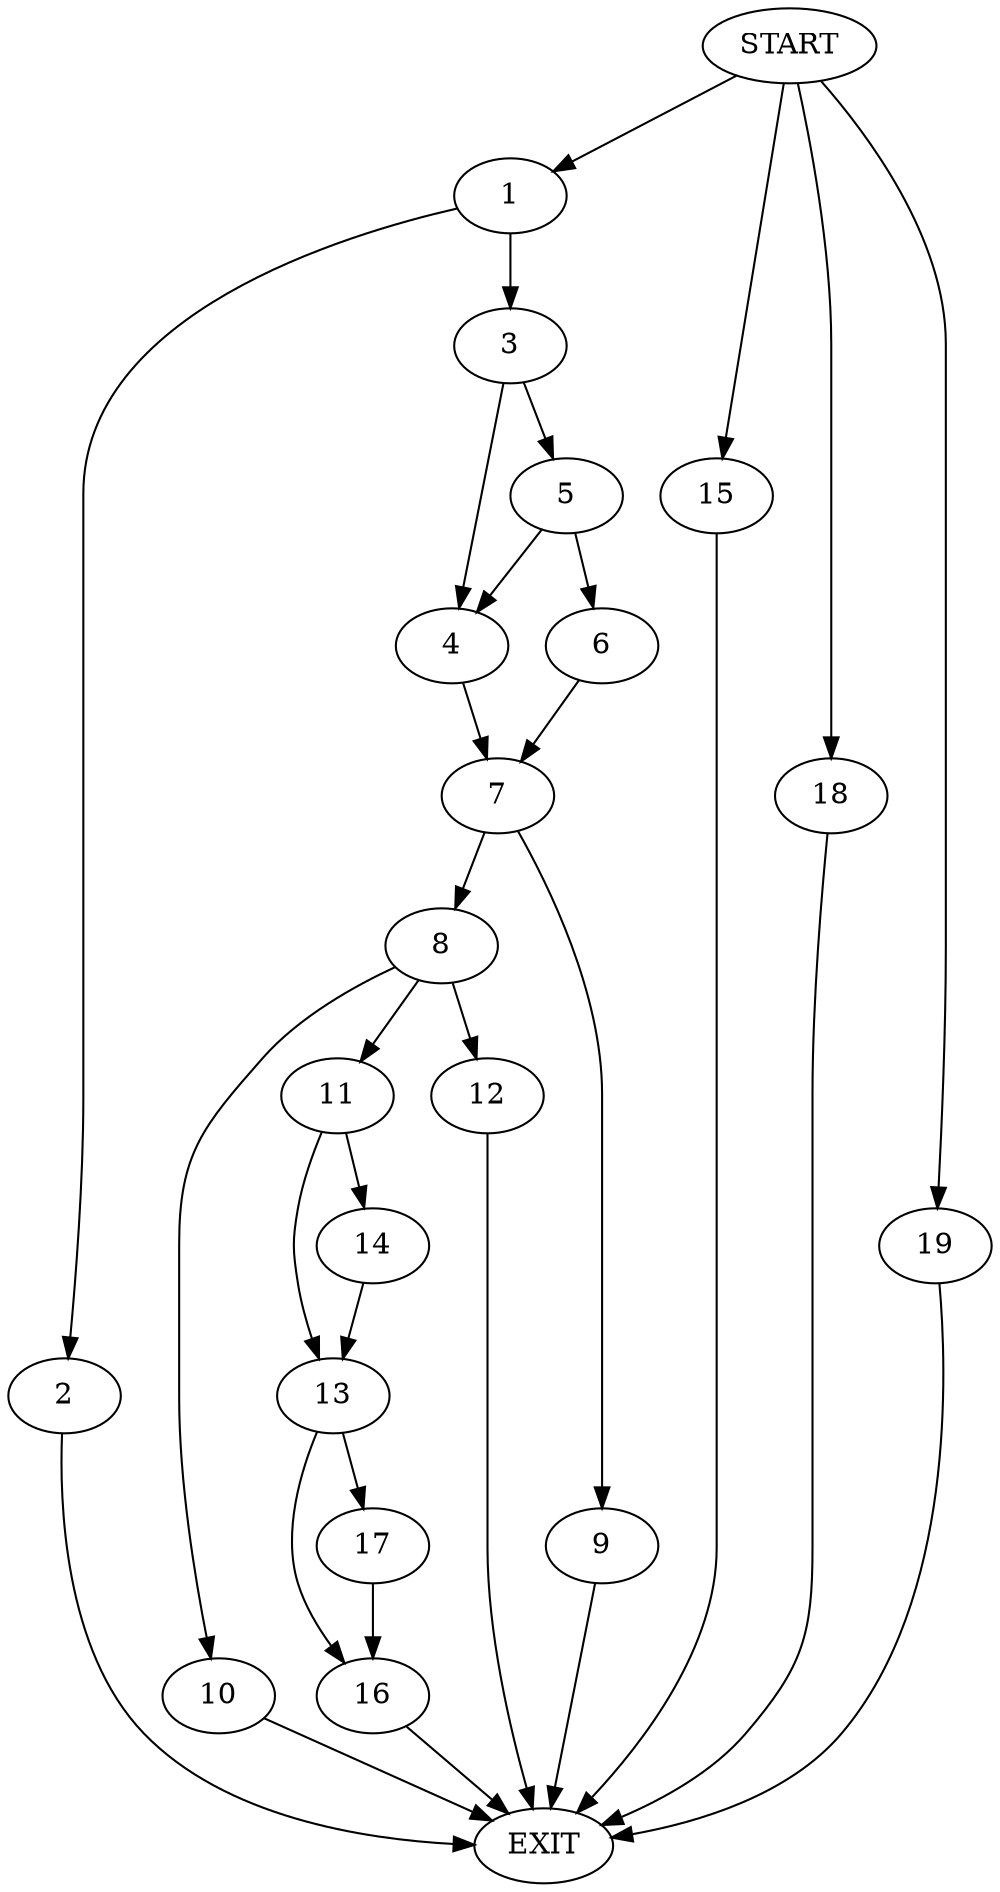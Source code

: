 digraph {
0 [label="START"]
20 [label="EXIT"]
0 -> 1
1 -> 2
1 -> 3
3 -> 4
3 -> 5
2 -> 20
5 -> 6
5 -> 4
4 -> 7
6 -> 7
7 -> 8
7 -> 9
9 -> 20
8 -> 10
8 -> 11
8 -> 12
10 -> 20
12 -> 20
11 -> 13
11 -> 14
0 -> 15
15 -> 20
14 -> 13
13 -> 16
13 -> 17
16 -> 20
17 -> 16
0 -> 18
18 -> 20
0 -> 19
19 -> 20
}
